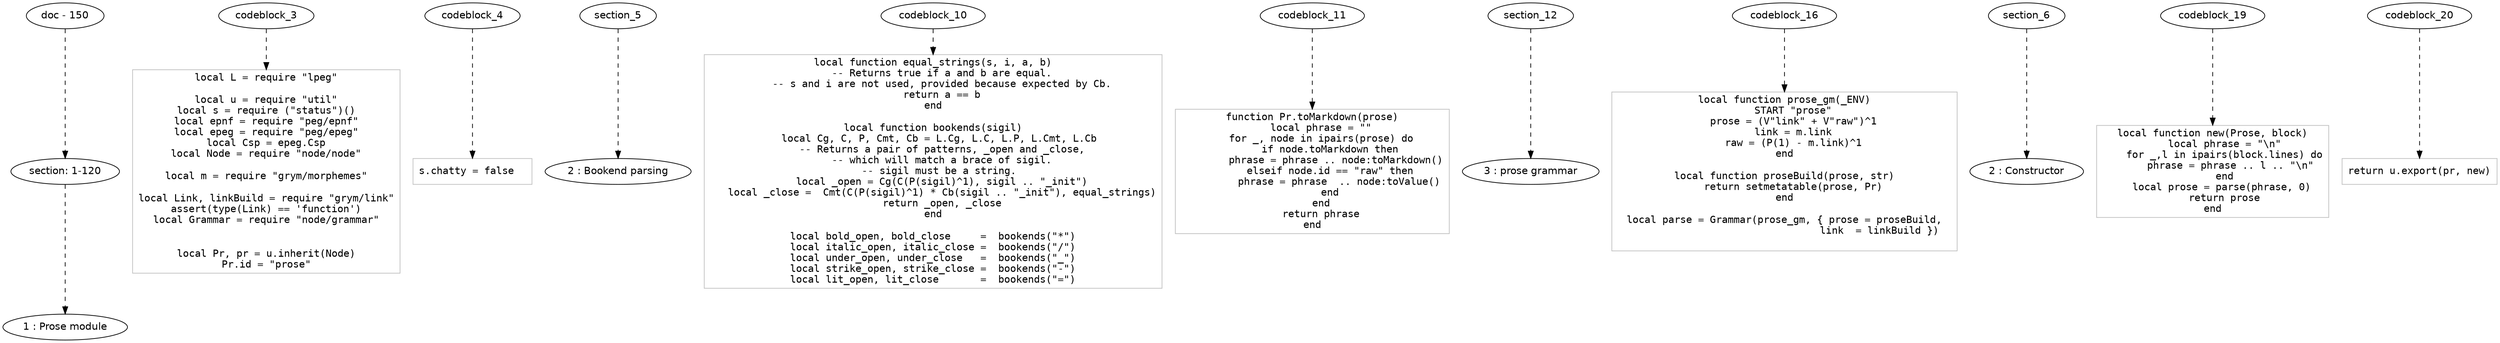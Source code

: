 digraph hierarchy {

node [fontname=Helvetica]
edge [style=dashed]

doc_0 [label="doc - 150"]


doc_0 -> { section_1}
{rank=same; section_1}

section_1 [label="section: 1-120"]


section_1 -> { header_2}
{rank=same; header_2}

header_2 [label="1 : Prose module"]


codeblock_3 -> leaf_7
leaf_7  [color=Gray,shape=rectangle,fontname=Inconsolata,label="local L = require \"lpeg\"

local u = require \"util\"
local s = require (\"status\")()
local epnf = require \"peg/epnf\"
local epeg = require \"peg/epeg\"
local Csp = epeg.Csp
local Node = require \"node/node\"

local m = require \"grym/morphemes\"

local Link, linkBuild = require \"grym/link\"
assert(type(Link) == 'function')
local Grammar = require \"node/grammar\"


local Pr, pr = u.inherit(Node)
Pr.id = \"prose\""]
codeblock_4 -> leaf_8
leaf_8  [color=Gray,shape=rectangle,fontname=Inconsolata,label="s.chatty = false  "]
section_5 -> { header_9}
{rank=same; header_9}

header_9 [label="2 : Bookend parsing"]


codeblock_10 -> leaf_13
leaf_13  [color=Gray,shape=rectangle,fontname=Inconsolata,label="local function equal_strings(s, i, a, b)
   -- Returns true if a and b are equal.
   -- s and i are not used, provided because expected by Cb.
   return a == b
end

local function bookends(sigil)
  local Cg, C, P, Cmt, Cb = L.Cg, L.C, L.P, L.Cmt, L.Cb
   -- Returns a pair of patterns, _open and _close,
   -- which will match a brace of sigil.
   -- sigil must be a string. 
   local _open = Cg(C(P(sigil)^1), sigil .. \"_init\")
   local _close =  Cmt(C(P(sigil)^1) * Cb(sigil .. \"_init\"), equal_strings)
   return _open, _close
end

local bold_open, bold_close     =  bookends(\"*\")
local italic_open, italic_close =  bookends(\"/\")
local under_open, under_close   =  bookends(\"_\")
local strike_open, strike_close =  bookends(\"-\")
local lit_open, lit_close       =  bookends(\"=\")"]
codeblock_11 -> leaf_14
leaf_14  [color=Gray,shape=rectangle,fontname=Inconsolata,label="function Pr.toMarkdown(prose)
   local phrase = \"\"
   for _, node in ipairs(prose) do
      if node.toMarkdown then
        phrase = phrase .. node:toMarkdown()
      elseif node.id == \"raw\" then
         phrase = phrase  .. node:toValue()
      end
   end
   return phrase
end"]
section_12 -> { header_15}
{rank=same; header_15}

header_15 [label="3 : prose grammar"]


codeblock_16 -> leaf_17
leaf_17  [color=Gray,shape=rectangle,fontname=Inconsolata,label="local function prose_gm(_ENV)
   START \"prose\"
   prose = (V\"link\" + V\"raw\")^1
   link = m.link
   raw = (P(1) - m.link)^1
end

local function proseBuild(prose, str)
   return setmetatable(prose, Pr)
end

local parse = Grammar(prose_gm, { prose = proseBuild,
                                  link  = linkBuild })  

"]
section_6 -> { header_18}
{rank=same; header_18}

header_18 [label="2 : Constructor"]


codeblock_19 -> leaf_21
leaf_21  [color=Gray,shape=rectangle,fontname=Inconsolata,label="local function new(Prose, block)
    local phrase = \"\\n\"
    for _,l in ipairs(block.lines) do
      phrase = phrase .. l .. \"\\n\"
    end
    local prose = parse(phrase, 0) 
    return prose
end"]
codeblock_20 -> leaf_22
leaf_22  [color=Gray,shape=rectangle,fontname=Inconsolata,label="return u.export(pr, new)"]

}
